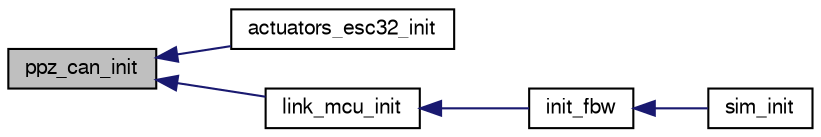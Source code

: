 digraph "ppz_can_init"
{
  edge [fontname="FreeSans",fontsize="10",labelfontname="FreeSans",labelfontsize="10"];
  node [fontname="FreeSans",fontsize="10",shape=record];
  rankdir="LR";
  Node1 [label="ppz_can_init",height=0.2,width=0.4,color="black", fillcolor="grey75", style="filled", fontcolor="black"];
  Node1 -> Node2 [dir="back",color="midnightblue",fontsize="10",style="solid",fontname="FreeSans"];
  Node2 [label="actuators_esc32_init",height=0.2,width=0.4,color="black", fillcolor="white", style="filled",URL="$actuators__esc32_8h.html#add58c115774df9caa262424894e2cf56",tooltip="Initializes the ESCs. "];
  Node1 -> Node3 [dir="back",color="midnightblue",fontsize="10",style="solid",fontname="FreeSans"];
  Node3 [label="link_mcu_init",height=0.2,width=0.4,color="black", fillcolor="white", style="filled",URL="$link__mcu__usart_8h.html#a4811adaa420099181f04d75d5ba24c25"];
  Node3 -> Node4 [dir="back",color="midnightblue",fontsize="10",style="solid",fontname="FreeSans"];
  Node4 [label="init_fbw",height=0.2,width=0.4,color="black", fillcolor="white", style="filled",URL="$fixedwing_2main__fbw_8h.html#ad86b7fe577a2414df2c7a5a9222aa45a"];
  Node4 -> Node5 [dir="back",color="midnightblue",fontsize="10",style="solid",fontname="FreeSans"];
  Node5 [label="sim_init",height=0.2,width=0.4,color="black", fillcolor="white", style="filled",URL="$sim__ap_8c.html#a739fbef2e03619a863b4d7fd8d0da157"];
}
